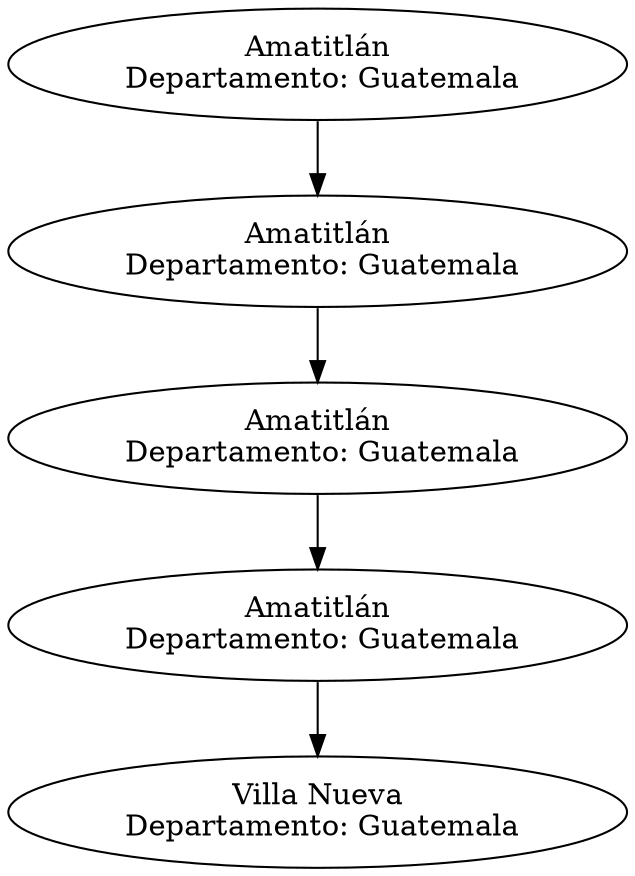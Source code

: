 digraph G{17[label="Amatitlán
 Departamento: Guatemala"];
17->16;
16[label="Amatitlán
 Departamento: Guatemala"];
16->14;
14[label="Amatitlán
 Departamento: Guatemala"];
14->8;
8[label="Amatitlán
 Departamento: Guatemala"];
8->13;
13[label="Villa Nueva
 Departamento: Guatemala"];
}